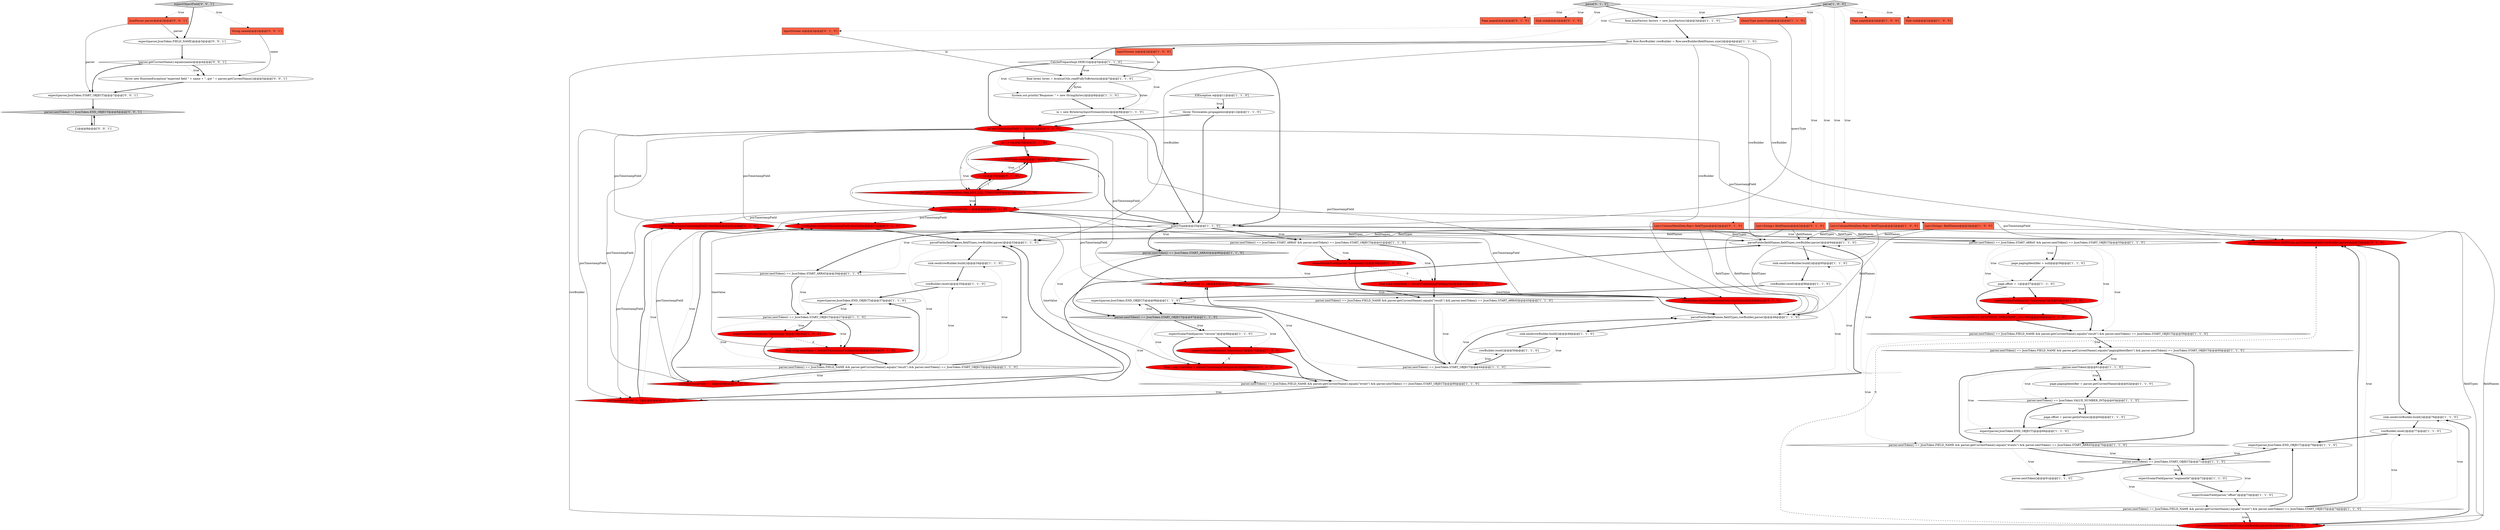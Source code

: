 digraph {
86 [style = filled, label = "expect(parser,JsonToken.FIELD_NAME)@@@3@@@['0', '0', '1']", fillcolor = white, shape = ellipse image = "AAA0AAABBB3BBB"];
69 [style = filled, label = "i < fieldTypes.size()@@@17@@@['0', '1', '0']", fillcolor = red, shape = diamond image = "AAA1AAABBB2BBB"];
71 [style = filled, label = "posTimestampField != -1@@@45@@@['0', '1', '0']", fillcolor = red, shape = diamond image = "AAA1AAABBB2BBB"];
3 [style = filled, label = "sink.send(rowBuilder.build())@@@95@@@['1', '1', '0']", fillcolor = white, shape = ellipse image = "AAA0AAABBB1BBB"];
5 [style = filled, label = "List<String> fieldNames@@@2@@@['1', '0', '0']", fillcolor = tomato, shape = box image = "AAA0AAABBB1BBB"];
50 [style = filled, label = "rowBuilder.reset()@@@50@@@['1', '1', '0']", fillcolor = white, shape = ellipse image = "AAA0AAABBB1BBB"];
79 [style = filled, label = "posTimestampField = i@@@20@@@['0', '1', '0']", fillcolor = red, shape = ellipse image = "AAA1AAABBB2BBB"];
4 [style = filled, label = "page.offset = -1@@@57@@@['1', '1', '0']", fillcolor = white, shape = ellipse image = "AAA0AAABBB1BBB"];
47 [style = filled, label = "expectScalarField(parser,\"segmentId\")@@@72@@@['1', '1', '0']", fillcolor = white, shape = ellipse image = "AAA0AAABBB1BBB"];
29 [style = filled, label = "page.pagingIdentifier = parser.getCurrentName()@@@62@@@['1', '1', '0']", fillcolor = white, shape = ellipse image = "AAA0AAABBB1BBB"];
1 [style = filled, label = "parser.nextToken() == JsonToken.START_ARRAY && parser.nextToken() == JsonToken.START_OBJECT@@@55@@@['1', '1', '0']", fillcolor = white, shape = diamond image = "AAA0AAABBB1BBB"];
6 [style = filled, label = "sink.send(rowBuilder.build())@@@49@@@['1', '1', '0']", fillcolor = white, shape = ellipse image = "AAA0AAABBB1BBB"];
60 [style = filled, label = "expectScalarField(parser,\"timestamp\")@@@74@@@['1', '0', '0']", fillcolor = red, shape = ellipse image = "AAA1AAABBB1BBB"];
70 [style = filled, label = "rowBuilder.set(posTimestampField,timeValue)@@@92@@@['0', '1', '0']", fillcolor = red, shape = ellipse image = "AAA1AAABBB2BBB"];
85 [style = filled, label = "JsonParser parser@@@2@@@['0', '0', '1']", fillcolor = tomato, shape = box image = "AAA0AAABBB3BBB"];
88 [style = filled, label = "!parser.getCurrentName().equals(name)@@@4@@@['0', '0', '1']", fillcolor = white, shape = diamond image = "AAA0AAABBB3BBB"];
23 [style = filled, label = "List<ColumnMetaData.Rep> fieldTypes@@@2@@@['1', '0', '0']", fillcolor = tomato, shape = box image = "AAA0AAABBB1BBB"];
12 [style = filled, label = "parser.nextToken() == JsonToken.FIELD_NAME && parser.getCurrentName().equals(\"pagingIdentifiers\") && parser.nextToken() == JsonToken.START_OBJECT@@@60@@@['1', '1', '0']", fillcolor = white, shape = diamond image = "AAA0AAABBB1BBB"];
58 [style = filled, label = "rowBuilder.reset()@@@35@@@['1', '1', '0']", fillcolor = white, shape = ellipse image = "AAA0AAABBB1BBB"];
32 [style = filled, label = "parser.nextToken() == JsonToken.START_ARRAY && parser.nextToken() == JsonToken.START_OBJECT@@@41@@@['1', '1', '0']", fillcolor = white, shape = diamond image = "AAA0AAABBB1BBB"];
17 [style = filled, label = "page.pagingIdentifier = null@@@56@@@['1', '1', '0']", fillcolor = white, shape = ellipse image = "AAA0AAABBB1BBB"];
41 [style = filled, label = "rowBuilder.reset()@@@96@@@['1', '1', '0']", fillcolor = white, shape = ellipse image = "AAA0AAABBB1BBB"];
92 [style = filled, label = "throw new RuntimeException(\"expected field \" + name + \", got \" + parser.getCurrentName())@@@5@@@['0', '0', '1']", fillcolor = white, shape = ellipse image = "AAA0AAABBB3BBB"];
82 [style = filled, label = "InputStream in@@@2@@@['0', '1', '0']", fillcolor = tomato, shape = box image = "AAA0AAABBB2BBB"];
22 [style = filled, label = "parser.nextToken()@@@81@@@['1', '1', '0']", fillcolor = white, shape = ellipse image = "AAA0AAABBB1BBB"];
28 [style = filled, label = "expectScalarField(parser,\"timestamp\")@@@30@@@['1', '0', '0']", fillcolor = red, shape = ellipse image = "AAA1AAABBB1BBB"];
91 [style = filled, label = "parser.nextToken() != JsonToken.END_OBJECT@@@8@@@['0', '0', '1']", fillcolor = lightgray, shape = diamond image = "AAA0AAABBB3BBB"];
59 [style = filled, label = "final Row.RowBuilder rowBuilder = Row.newBuilder(fieldNames.size())@@@4@@@['1', '1', '0']", fillcolor = white, shape = ellipse image = "AAA0AAABBB1BBB"];
38 [style = filled, label = "expect(parser,JsonToken.END_OBJECT)@@@79@@@['1', '1', '0']", fillcolor = white, shape = ellipse image = "AAA0AAABBB1BBB"];
2 [style = filled, label = "expectScalarField(parser,\"offset\")@@@73@@@['1', '1', '0']", fillcolor = white, shape = ellipse image = "AAA0AAABBB1BBB"];
73 [style = filled, label = "parse['0', '1', '0']", fillcolor = lightgray, shape = diamond image = "AAA0AAABBB2BBB"];
75 [style = filled, label = "i++@@@18@@@['0', '1', '0']", fillcolor = red, shape = ellipse image = "AAA1AAABBB2BBB"];
8 [style = filled, label = "parser.nextToken() == JsonToken.START_OBJECT@@@44@@@['1', '1', '0']", fillcolor = white, shape = diamond image = "AAA0AAABBB1BBB"];
56 [style = filled, label = "expect(parser,JsonToken.END_OBJECT)@@@66@@@['1', '1', '0']", fillcolor = white, shape = ellipse image = "AAA0AAABBB1BBB"];
0 [style = filled, label = "expect(parser,JsonToken.END_OBJECT)@@@98@@@['1', '1', '0']", fillcolor = white, shape = ellipse image = "AAA0AAABBB1BBB"];
53 [style = filled, label = "sink.send(rowBuilder.build())@@@34@@@['1', '1', '0']", fillcolor = white, shape = ellipse image = "AAA0AAABBB1BBB"];
84 [style = filled, label = "String name@@@2@@@['0', '0', '1']", fillcolor = tomato, shape = box image = "AAA0AAABBB3BBB"];
16 [style = filled, label = "System.out.println(\"Response: \" + new String(bytes))@@@8@@@['1', '1', '0']", fillcolor = white, shape = ellipse image = "AAA0AAABBB1BBB"];
26 [style = filled, label = "IOException e@@@11@@@['1', '1', '0']", fillcolor = white, shape = diamond image = "AAA0AAABBB1BBB"];
55 [style = filled, label = "parser.nextToken() == JsonToken.FIELD_NAME && parser.getCurrentName().equals(\"event\") && parser.nextToken() == JsonToken.START_OBJECT@@@74@@@['1', '1', '0']", fillcolor = white, shape = diamond image = "AAA0AAABBB1BBB"];
48 [style = filled, label = "parser.nextToken() == JsonToken.START_ARRAY@@@26@@@['1', '1', '0']", fillcolor = white, shape = diamond image = "AAA0AAABBB1BBB"];
37 [style = filled, label = "expectScalarField(parser,\"timestamp\")@@@19@@@['1', '0', '0']", fillcolor = red, shape = ellipse image = "AAA1AAABBB1BBB"];
40 [style = filled, label = "QueryType queryType@@@2@@@['1', '1', '0']", fillcolor = tomato, shape = box image = "AAA0AAABBB1BBB"];
89 [style = filled, label = "expectObjectField['0', '0', '1']", fillcolor = lightgray, shape = diamond image = "AAA0AAABBB3BBB"];
18 [style = filled, label = "parser.nextToken()@@@61@@@['1', '1', '0']", fillcolor = white, shape = diamond image = "AAA0AAABBB1BBB"];
63 [style = filled, label = "parseFields(fieldNames,fieldTypes,posTimestampField,rowBuilder,parser)@@@75@@@['0', '1', '0']", fillcolor = red, shape = ellipse image = "AAA1AAABBB2BBB"];
64 [style = filled, label = "List<ColumnMetaData.Rep> fieldTypes@@@2@@@['0', '1', '0']", fillcolor = tomato, shape = box image = "AAA0AAABBB2BBB"];
35 [style = filled, label = "parser.nextToken() == JsonToken.FIELD_NAME && parser.getCurrentName().equals(\"result\") && parser.nextToken() == JsonToken.START_OBJECT@@@29@@@['1', '1', '0']", fillcolor = white, shape = diamond image = "AAA0AAABBB1BBB"];
72 [style = filled, label = "fieldTypes.get(i) == ColumnMetaData.Rep.JAVA_SQL_TIMESTAMP@@@19@@@['0', '1', '0']", fillcolor = red, shape = diamond image = "AAA1AAABBB2BBB"];
67 [style = filled, label = "posTimestampField != -1@@@91@@@['0', '1', '0']", fillcolor = red, shape = diamond image = "AAA1AAABBB2BBB"];
57 [style = filled, label = "rowBuilder.reset()@@@77@@@['1', '1', '0']", fillcolor = white, shape = ellipse image = "AAA0AAABBB1BBB"];
20 [style = filled, label = "parser.nextToken() == JsonToken.FIELD_NAME && parser.getCurrentName().equals(\"result\") && parser.nextToken() == JsonToken.START_OBJECT@@@59@@@['1', '1', '0']", fillcolor = white, shape = diamond image = "AAA0AAABBB1BBB"];
24 [style = filled, label = "expectScalarField(parser,\"version\")@@@88@@@['1', '1', '0']", fillcolor = white, shape = ellipse image = "AAA0AAABBB1BBB"];
14 [style = filled, label = "parser.nextToken() == JsonToken.FIELD_NAME && parser.getCurrentName().equals(\"events\") && parser.nextToken() == JsonToken.START_ARRAY@@@70@@@['1', '1', '0']", fillcolor = white, shape = diamond image = "AAA0AAABBB1BBB"];
27 [style = filled, label = "parseFields(fieldNames,fieldTypes,rowBuilder,parser)@@@60@@@['1', '0', '0']", fillcolor = red, shape = ellipse image = "AAA1AAABBB1BBB"];
31 [style = filled, label = "parser.nextToken() == JsonToken.VALUE_NUMBER_INT@@@63@@@['1', '1', '0']", fillcolor = white, shape = diamond image = "AAA0AAABBB1BBB"];
77 [style = filled, label = "int i = 0@@@16@@@['0', '1', '0']", fillcolor = red, shape = ellipse image = "AAA1AAABBB2BBB"];
10 [style = filled, label = "InputStream in@@@2@@@['1', '0', '0']", fillcolor = tomato, shape = box image = "AAA0AAABBB1BBB"];
68 [style = filled, label = "Page page@@@2@@@['0', '1', '0']", fillcolor = tomato, shape = box image = "AAA0AAABBB2BBB"];
7 [style = filled, label = "final JsonFactory factory = new JsonFactory()@@@3@@@['1', '1', '0']", fillcolor = white, shape = ellipse image = "AAA0AAABBB1BBB"];
81 [style = filled, label = "final Long timeValue = extractTimestampField(parser)@@@89@@@['0', '1', '0']", fillcolor = red, shape = ellipse image = "AAA1AAABBB2BBB"];
13 [style = filled, label = "expect(parser,JsonToken.END_OBJECT)@@@37@@@['1', '1', '0']", fillcolor = white, shape = ellipse image = "AAA0AAABBB1BBB"];
11 [style = filled, label = "Page page@@@2@@@['1', '0', '0']", fillcolor = tomato, shape = box image = "AAA0AAABBB1BBB"];
9 [style = filled, label = "throw Throwables.propagate(e)@@@12@@@['1', '1', '0']", fillcolor = white, shape = ellipse image = "AAA0AAABBB1BBB"];
33 [style = filled, label = "expectScalarField(parser,\"timestamp\")@@@43@@@['1', '0', '0']", fillcolor = red, shape = ellipse image = "AAA1AAABBB1BBB"];
34 [style = filled, label = "parser.nextToken() == JsonToken.FIELD_NAME && parser.getCurrentName().equals(\"result\") && parser.nextToken() == JsonToken.START_ARRAY@@@43@@@['1', '1', '0']", fillcolor = white, shape = diamond image = "AAA0AAABBB1BBB"];
42 [style = filled, label = "parser.nextToken() == JsonToken.START_ARRAY@@@86@@@['1', '1', '0']", fillcolor = lightgray, shape = diamond image = "AAA0AAABBB1BBB"];
30 [style = filled, label = "parseFields(fieldNames,fieldTypes,rowBuilder,parser)@@@94@@@['1', '1', '0']", fillcolor = white, shape = ellipse image = "AAA0AAABBB1BBB"];
87 [style = filled, label = "expect(parser,JsonToken.START_OBJECT)@@@7@@@['0', '0', '1']", fillcolor = white, shape = ellipse image = "AAA0AAABBB3BBB"];
25 [style = filled, label = "parser.nextToken() == JsonToken.FIELD_NAME && parser.getCurrentName().equals(\"event\") && parser.nextToken() == JsonToken.START_OBJECT@@@90@@@['1', '1', '0']", fillcolor = white, shape = diamond image = "AAA0AAABBB1BBB"];
44 [style = filled, label = "sink.send(rowBuilder.build())@@@76@@@['1', '1', '0']", fillcolor = white, shape = ellipse image = "AAA0AAABBB1BBB"];
36 [style = filled, label = "Sink sink@@@2@@@['1', '0', '0']", fillcolor = tomato, shape = box image = "AAA0AAABBB1BBB"];
52 [style = filled, label = "page.offset = parser.getIntValue()@@@64@@@['1', '1', '0']", fillcolor = white, shape = ellipse image = "AAA0AAABBB1BBB"];
76 [style = filled, label = "int posTimestampField = -1@@@15@@@['0', '1', '0']", fillcolor = red, shape = ellipse image = "AAA1AAABBB2BBB"];
62 [style = filled, label = "List<String> fieldNames@@@2@@@['0', '1', '0']", fillcolor = tomato, shape = box image = "AAA0AAABBB2BBB"];
15 [style = filled, label = "CalcitePrepareImpl.DEBUG@@@5@@@['1', '1', '0']", fillcolor = white, shape = diamond image = "AAA0AAABBB1BBB"];
19 [style = filled, label = "parser.nextToken() == JsonToken.START_OBJECT@@@71@@@['1', '1', '0']", fillcolor = white, shape = diamond image = "AAA0AAABBB1BBB"];
21 [style = filled, label = "parser.nextToken() == JsonToken.START_OBJECT@@@87@@@['1', '1', '0']", fillcolor = lightgray, shape = diamond image = "AAA0AAABBB1BBB"];
90 [style = filled, label = "{}@@@8@@@['0', '0', '1']", fillcolor = white, shape = ellipse image = "AAA0AAABBB3BBB"];
49 [style = filled, label = "parseFields(fieldNames,fieldTypes,rowBuilder,parser)@@@48@@@['1', '1', '0']", fillcolor = white, shape = ellipse image = "AAA0AAABBB1BBB"];
80 [style = filled, label = "rowBuilder.set(posTimestampField,timeValue)@@@46@@@['0', '1', '0']", fillcolor = red, shape = ellipse image = "AAA1AAABBB2BBB"];
61 [style = filled, label = "rowBuilder.set(posTimestampField,timeValue)@@@31@@@['0', '1', '0']", fillcolor = red, shape = ellipse image = "AAA1AAABBB2BBB"];
66 [style = filled, label = "final Long timeValue = extractTimestampField(parser)@@@28@@@['0', '1', '0']", fillcolor = red, shape = ellipse image = "AAA1AAABBB2BBB"];
43 [style = filled, label = "in = new ByteArrayInputStream(bytes)@@@9@@@['1', '1', '0']", fillcolor = white, shape = ellipse image = "AAA0AAABBB1BBB"];
83 [style = filled, label = "expectScalarField(parser,DEFAULT_RESPONSE_TIMESTAMP_COLUMN)@@@58@@@['0', '1', '0']", fillcolor = red, shape = ellipse image = "AAA1AAABBB2BBB"];
39 [style = filled, label = "parseFields(fieldNames,fieldTypes,rowBuilder,parser)@@@33@@@['1', '1', '0']", fillcolor = white, shape = ellipse image = "AAA0AAABBB1BBB"];
51 [style = filled, label = "queryType@@@25@@@['1', '1', '0']", fillcolor = white, shape = diamond image = "AAA0AAABBB1BBB"];
46 [style = filled, label = "final byte(( bytes = AvaticaUtils.readFullyToBytes(in)@@@7@@@['1', '1', '0']", fillcolor = white, shape = ellipse image = "AAA0AAABBB1BBB"];
74 [style = filled, label = "Sink sink@@@2@@@['0', '1', '0']", fillcolor = tomato, shape = box image = "AAA0AAABBB2BBB"];
45 [style = filled, label = "parse['1', '0', '0']", fillcolor = lightgray, shape = diamond image = "AAA0AAABBB1BBB"];
78 [style = filled, label = "posTimestampField != -1@@@30@@@['0', '1', '0']", fillcolor = red, shape = diamond image = "AAA1AAABBB2BBB"];
65 [style = filled, label = "final Long timeValue = extractTimestampField(parser)@@@42@@@['0', '1', '0']", fillcolor = red, shape = ellipse image = "AAA1AAABBB2BBB"];
54 [style = filled, label = "parser.nextToken() == JsonToken.START_OBJECT@@@27@@@['1', '1', '0']", fillcolor = white, shape = diamond image = "AAA0AAABBB1BBB"];
83->20 [style = bold, label=""];
41->0 [style = bold, label=""];
75->79 [style = solid, label="i"];
54->35 [style = dotted, label="true"];
32->28 [style = dotted, label="true"];
24->60 [style = bold, label=""];
14->19 [style = dotted, label="true"];
66->61 [style = solid, label="timeValue"];
88->92 [style = dotted, label="true"];
31->56 [style = bold, label=""];
78->61 [style = bold, label=""];
76->80 [style = solid, label="posTimestampField"];
69->75 [style = dotted, label="true"];
25->30 [style = bold, label=""];
79->70 [style = solid, label="posTimestampField"];
27->44 [style = bold, label=""];
73->40 [style = dotted, label="true"];
53->58 [style = bold, label=""];
26->9 [style = bold, label=""];
51->48 [style = dotted, label="true"];
14->22 [style = dotted, label="true"];
51->1 [style = bold, label=""];
21->24 [style = bold, label=""];
76->67 [style = solid, label="posTimestampField"];
80->49 [style = bold, label=""];
27->63 [style = dashed, label="0"];
65->80 [style = solid, label="timeValue"];
51->32 [style = bold, label=""];
10->46 [style = solid, label="in"];
45->7 [style = bold, label=""];
92->87 [style = bold, label=""];
48->54 [style = bold, label=""];
45->5 [style = dotted, label="true"];
55->63 [style = bold, label=""];
8->71 [style = dotted, label="true"];
54->37 [style = dotted, label="true"];
76->61 [style = solid, label="posTimestampField"];
45->40 [style = dotted, label="true"];
51->48 [style = bold, label=""];
79->51 [style = bold, label=""];
21->24 [style = dotted, label="true"];
51->42 [style = dotted, label="true"];
59->63 [style = solid, label="rowBuilder"];
73->82 [style = dotted, label="true"];
71->80 [style = dotted, label="true"];
54->37 [style = bold, label=""];
69->72 [style = bold, label=""];
15->43 [style = dotted, label="true"];
12->18 [style = bold, label=""];
24->81 [style = bold, label=""];
60->81 [style = dashed, label="0"];
16->43 [style = bold, label=""];
57->38 [style = bold, label=""];
71->49 [style = bold, label=""];
18->56 [style = dotted, label="true"];
76->63 [style = solid, label="posTimestampField"];
42->21 [style = bold, label=""];
89->85 [style = dotted, label="true"];
23->30 [style = solid, label="fieldTypes"];
21->60 [style = dotted, label="true"];
59->30 [style = solid, label="rowBuilder"];
48->54 [style = dotted, label="true"];
35->53 [style = dotted, label="true"];
5->39 [style = solid, label="fieldNames"];
59->39 [style = solid, label="rowBuilder"];
79->80 [style = solid, label="posTimestampField"];
75->69 [style = solid, label="i"];
69->72 [style = dotted, label="true"];
37->66 [style = dashed, label="0"];
79->71 [style = solid, label="posTimestampField"];
77->69 [style = solid, label="i"];
9->51 [style = bold, label=""];
61->39 [style = bold, label=""];
45->23 [style = dotted, label="true"];
21->81 [style = dotted, label="true"];
19->38 [style = dotted, label="true"];
9->76 [style = bold, label=""];
21->0 [style = dotted, label="true"];
43->51 [style = bold, label=""];
77->72 [style = solid, label="i"];
79->78 [style = solid, label="posTimestampField"];
15->76 [style = bold, label=""];
54->13 [style = dotted, label="true"];
55->27 [style = dotted, label="true"];
54->66 [style = bold, label=""];
55->38 [style = bold, label=""];
0->21 [style = bold, label=""];
75->69 [style = bold, label=""];
1->4 [style = dotted, label="true"];
34->8 [style = bold, label=""];
12->18 [style = dotted, label="true"];
15->16 [style = dotted, label="true"];
26->9 [style = dotted, label="true"];
28->65 [style = dashed, label="0"];
66->35 [style = bold, label=""];
1->17 [style = bold, label=""];
85->87 [style = solid, label="parser"];
59->27 [style = solid, label="rowBuilder"];
33->83 [style = dashed, label="0"];
87->91 [style = bold, label=""];
8->50 [style = dotted, label="true"];
34->8 [style = dotted, label="true"];
1->33 [style = dotted, label="true"];
67->30 [style = bold, label=""];
23->27 [style = solid, label="fieldTypes"];
47->2 [style = bold, label=""];
12->14 [style = bold, label=""];
55->27 [style = bold, label=""];
62->49 [style = solid, label="fieldNames"];
73->74 [style = dotted, label="true"];
55->44 [style = dotted, label="true"];
51->42 [style = bold, label=""];
56->14 [style = bold, label=""];
75->72 [style = solid, label="i"];
5->27 [style = solid, label="fieldNames"];
64->63 [style = solid, label="fieldTypes"];
19->22 [style = bold, label=""];
81->70 [style = solid, label="timeValue"];
78->39 [style = bold, label=""];
79->61 [style = solid, label="posTimestampField"];
90->91 [style = bold, label=""];
55->57 [style = dotted, label="true"];
2->55 [style = bold, label=""];
91->90 [style = bold, label=""];
44->57 [style = bold, label=""];
18->29 [style = dotted, label="true"];
76->78 [style = solid, label="posTimestampField"];
25->0 [style = bold, label=""];
19->47 [style = dotted, label="true"];
5->30 [style = solid, label="fieldNames"];
73->62 [style = dotted, label="true"];
46->16 [style = bold, label=""];
62->63 [style = solid, label="fieldNames"];
32->34 [style = dotted, label="true"];
23->49 [style = solid, label="fieldTypes"];
1->17 [style = dotted, label="true"];
76->71 [style = solid, label="posTimestampField"];
79->67 [style = solid, label="posTimestampField"];
31->52 [style = bold, label=""];
72->75 [style = bold, label=""];
89->86 [style = bold, label=""];
13->54 [style = bold, label=""];
35->39 [style = bold, label=""];
82->46 [style = solid, label="in"];
77->69 [style = bold, label=""];
67->70 [style = bold, label=""];
20->14 [style = dotted, label="true"];
32->65 [style = dotted, label="true"];
62->30 [style = solid, label="fieldNames"];
14->19 [style = bold, label=""];
81->25 [style = bold, label=""];
43->76 [style = bold, label=""];
73->7 [style = bold, label=""];
4->33 [style = bold, label=""];
39->53 [style = bold, label=""];
38->19 [style = bold, label=""];
35->58 [style = dotted, label="true"];
60->25 [style = bold, label=""];
62->39 [style = solid, label="fieldNames"];
21->25 [style = dotted, label="true"];
89->84 [style = dotted, label="true"];
35->78 [style = dotted, label="true"];
19->47 [style = bold, label=""];
72->79 [style = dotted, label="true"];
71->80 [style = bold, label=""];
8->6 [style = dotted, label="true"];
30->3 [style = bold, label=""];
31->52 [style = dotted, label="true"];
70->30 [style = bold, label=""];
45->11 [style = dotted, label="true"];
77->79 [style = solid, label="i"];
3->41 [style = bold, label=""];
64->39 [style = solid, label="fieldTypes"];
7->59 [style = bold, label=""];
8->71 [style = bold, label=""];
40->51 [style = solid, label="queryType"];
37->35 [style = bold, label=""];
49->6 [style = bold, label=""];
1->20 [style = dotted, label="true"];
17->4 [style = bold, label=""];
73->68 [style = dotted, label="true"];
46->16 [style = solid, label="bytes"];
88->87 [style = bold, label=""];
58->13 [style = bold, label=""];
35->39 [style = dotted, label="true"];
67->70 [style = dotted, label="true"];
85->86 [style = solid, label="parser"];
63->44 [style = bold, label=""];
59->49 [style = solid, label="rowBuilder"];
33->20 [style = bold, label=""];
45->10 [style = dotted, label="true"];
28->34 [style = bold, label=""];
19->2 [style = dotted, label="true"];
59->15 [style = bold, label=""];
65->34 [style = bold, label=""];
86->88 [style = bold, label=""];
78->61 [style = dotted, label="true"];
29->31 [style = bold, label=""];
76->77 [style = bold, label=""];
73->64 [style = dotted, label="true"];
77->75 [style = solid, label="i"];
52->56 [style = bold, label=""];
35->78 [style = bold, label=""];
25->41 [style = dotted, label="true"];
64->30 [style = solid, label="fieldTypes"];
69->51 [style = bold, label=""];
32->65 [style = bold, label=""];
15->46 [style = dotted, label="true"];
88->92 [style = bold, label=""];
25->67 [style = dotted, label="true"];
1->83 [style = dotted, label="true"];
46->43 [style = solid, label="bytes"];
4->83 [style = bold, label=""];
54->66 [style = dotted, label="true"];
79->63 [style = solid, label="posTimestampField"];
18->29 [style = bold, label=""];
19->55 [style = dotted, label="true"];
64->49 [style = solid, label="fieldTypes"];
5->49 [style = solid, label="fieldNames"];
76->70 [style = solid, label="posTimestampField"];
84->92 [style = solid, label="name"];
6->50 [style = bold, label=""];
20->12 [style = bold, label=""];
23->39 [style = solid, label="fieldTypes"];
50->8 [style = bold, label=""];
25->3 [style = dotted, label="true"];
15->46 [style = bold, label=""];
8->49 [style = bold, label=""];
72->79 [style = bold, label=""];
45->36 [style = dotted, label="true"];
20->12 [style = dotted, label="true"];
18->31 [style = dotted, label="true"];
25->67 [style = bold, label=""];
35->13 [style = bold, label=""];
51->1 [style = dotted, label="true"];
42->21 [style = dotted, label="true"];
25->30 [style = dotted, label="true"];
32->28 [style = bold, label=""];
51->32 [style = dotted, label="true"];
18->14 [style = bold, label=""];
55->63 [style = dotted, label="true"];
8->49 [style = dotted, label="true"];
15->51 [style = bold, label=""];
}
